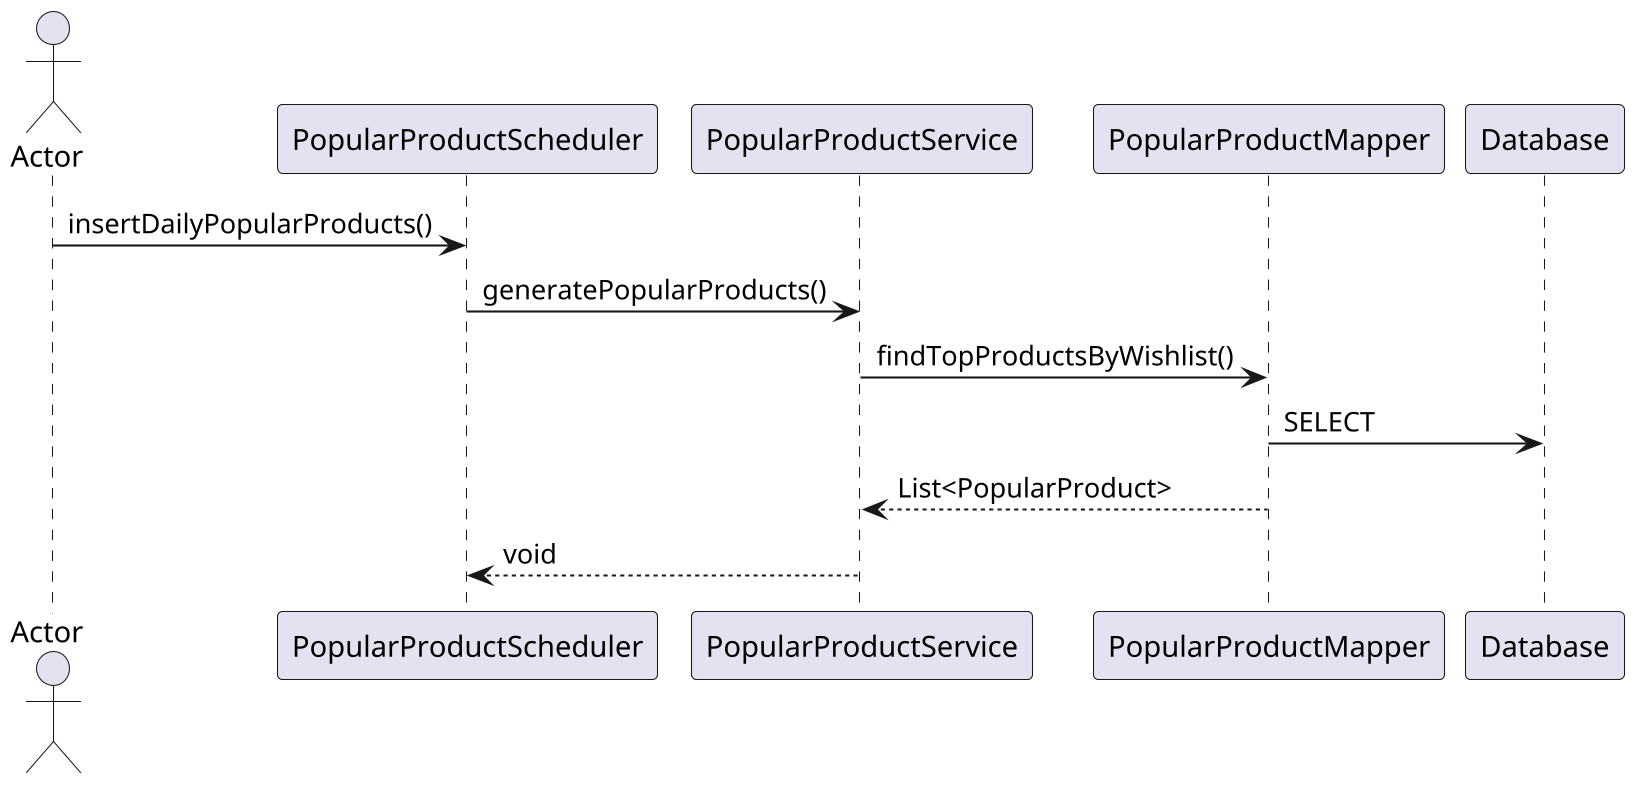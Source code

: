 @startuml
skinparam dpi 200
actor Actor

Actor -> PopularProductScheduler : insertDailyPopularProducts()
PopularProductScheduler -> PopularProductService : generatePopularProducts()
PopularProductService -> PopularProductMapper : findTopProductsByWishlist()
PopularProductMapper -> Database : SELECT
PopularProductService <-- PopularProductMapper : List<PopularProduct>
PopularProductScheduler <-- PopularProductService : void
@enduml
